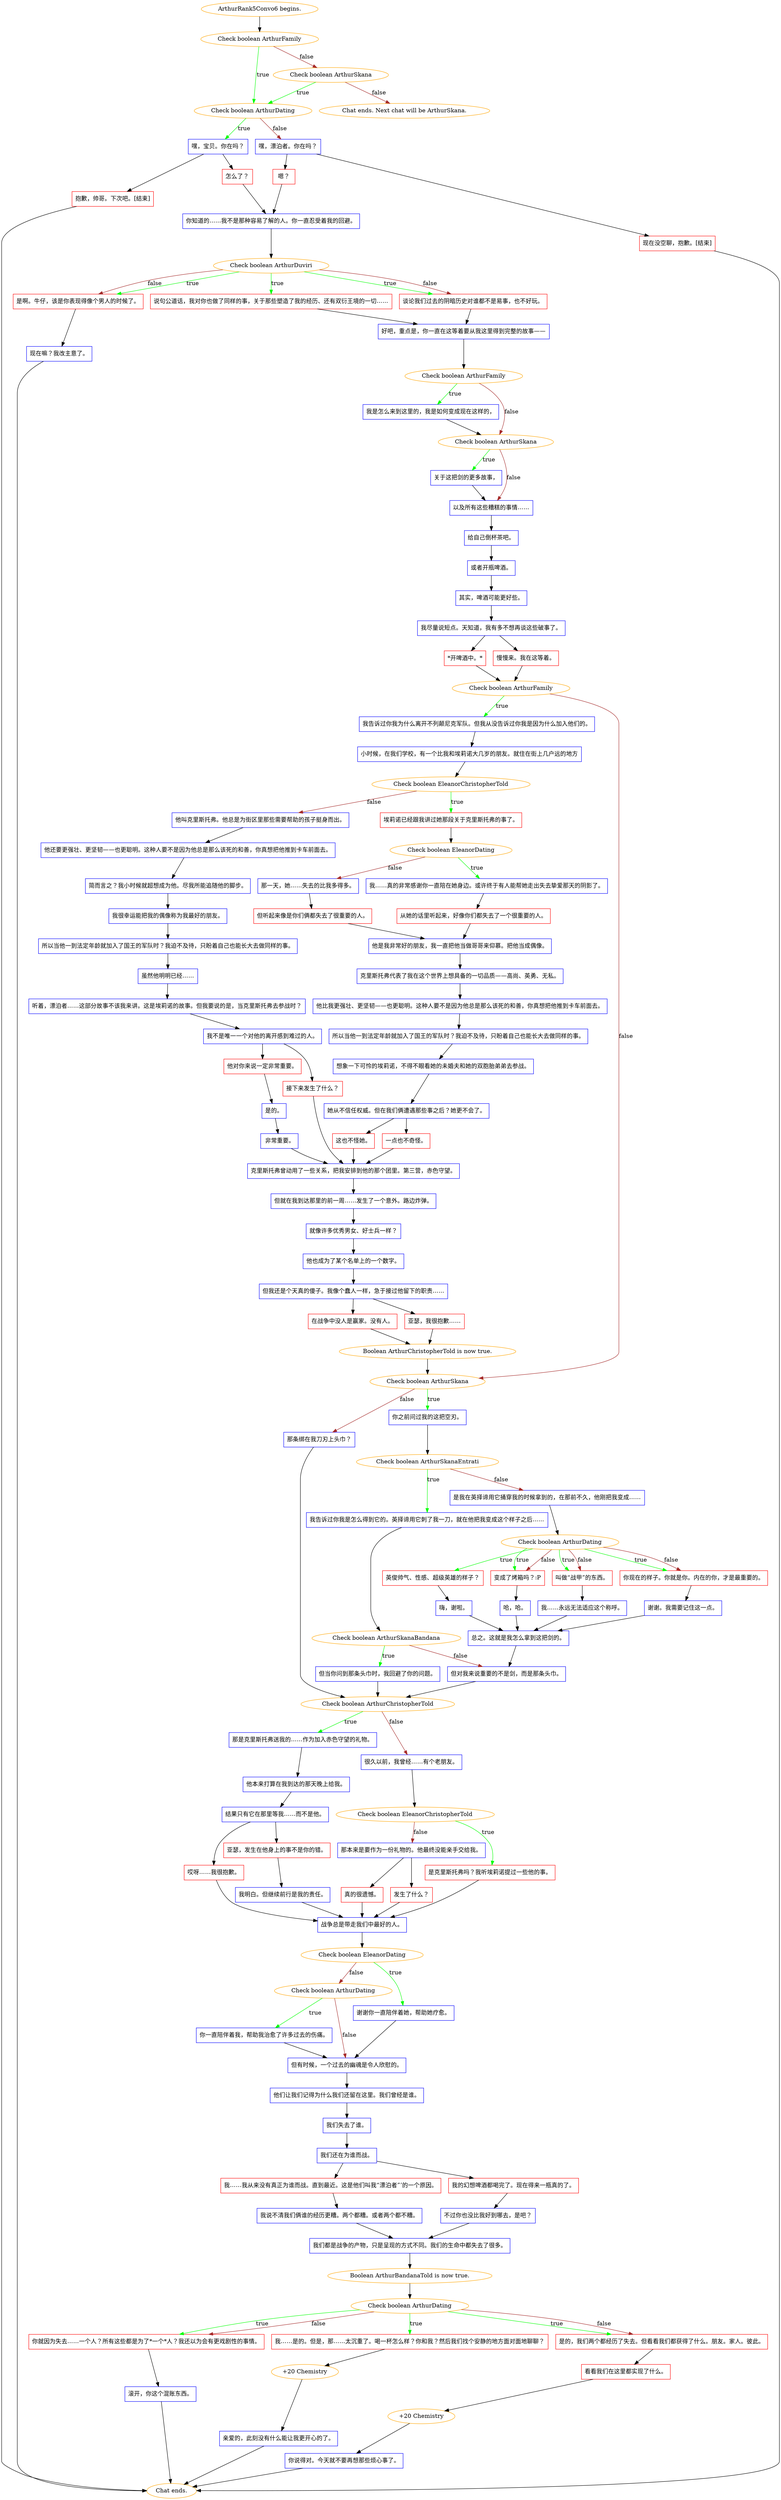 digraph {
	"ArthurRank5Convo6 begins." [color=orange];
		"ArthurRank5Convo6 begins." -> j2984817878;
	j2984817878 [label="Check boolean ArthurFamily",color=orange];
		j2984817878 -> j4157413420 [label=true,color=green];
		j2984817878 -> j3896239815 [label=false,color=brown];
	j4157413420 [label="Check boolean ArthurDating",color=orange];
		j4157413420 -> j3538442192 [label=true,color=green];
		j4157413420 -> j2863502483 [label=false,color=brown];
	j3896239815 [label="Check boolean ArthurSkana",color=orange];
		j3896239815 -> j4157413420 [label=true,color=green];
		j3896239815 -> "Chat ends. Next chat will be ArthurSkana." [label=false,color=brown];
	j3538442192 [label="嘿，宝贝。你在吗？",shape=box,color=blue];
		j3538442192 -> j266879586;
		j3538442192 -> j1198843683;
	j2863502483 [label="嘿，漂泊者。你在吗？",shape=box,color=blue];
		j2863502483 -> j289194699;
		j2863502483 -> j1798860137;
	"Chat ends. Next chat will be ArthurSkana." [color=orange];
	j266879586 [label="怎么了？",shape=box,color=red];
		j266879586 -> j853905621;
	j1198843683 [label="抱歉，帅哥。下次吧。[结束]",shape=box,color=red];
		j1198843683 -> "Chat ends.";
	j289194699 [label="嗯？",shape=box,color=red];
		j289194699 -> j853905621;
	j1798860137 [label="现在没空聊，抱歉。[结束]",shape=box,color=red];
		j1798860137 -> "Chat ends.";
	j853905621 [label="你知道的……我不是那种容易了解的人。你一直忍受着我的回避。",shape=box,color=blue];
		j853905621 -> j4268468579;
	"Chat ends." [color=orange];
	j4268468579 [label="Check boolean ArthurDuviri",color=orange];
		j4268468579 -> j2767045453 [label=true,color=green];
		j4268468579 -> j1148869449 [label=true,color=green];
		j4268468579 -> j3986655040 [label=true,color=green];
		j4268468579 -> j1148869449 [label=false,color=brown];
		j4268468579 -> j3986655040 [label=false,color=brown];
	j2767045453 [label="说句公道话，我对你也做了同样的事，关于那些塑造了我的经历、还有双衍王境的一切……",shape=box,color=red];
		j2767045453 -> j1412763320;
	j1148869449 [label="谈论我们过去的阴暗历史对谁都不是易事，也不好玩。",shape=box,color=red];
		j1148869449 -> j1412763320;
	j3986655040 [label="是啊。牛仔，该是你表现得像个男人的时候了。",shape=box,color=red];
		j3986655040 -> j4215539505;
	j1412763320 [label="好吧，重点是，你一直在这等着要从我这里得到完整的故事——",shape=box,color=blue];
		j1412763320 -> j3485586582;
	j4215539505 [label="现在嘛？我改主意了。",shape=box,color=blue];
		j4215539505 -> "Chat ends.";
	j3485586582 [label="Check boolean ArthurFamily",color=orange];
		j3485586582 -> j166579541 [label=true,color=green];
		j3485586582 -> j2796563639 [label=false,color=brown];
	j166579541 [label="我是怎么来到这里的，我是如何变成现在这样的，",shape=box,color=blue];
		j166579541 -> j2796563639;
	j2796563639 [label="Check boolean ArthurSkana",color=orange];
		j2796563639 -> j4231969907 [label=true,color=green];
		j2796563639 -> j3176909087 [label=false,color=brown];
	j4231969907 [label="关于这把剑的更多故事，",shape=box,color=blue];
		j4231969907 -> j3176909087;
	j3176909087 [label="以及所有这些糟糕的事情……",shape=box,color=blue];
		j3176909087 -> j2799786373;
	j2799786373 [label="给自己倒杯茶吧。",shape=box,color=blue];
		j2799786373 -> j1242309417;
	j1242309417 [label="或者开瓶啤酒。",shape=box,color=blue];
		j1242309417 -> j3148846461;
	j3148846461 [label="其实，啤酒可能更好些。",shape=box,color=blue];
		j3148846461 -> j1383979713;
	j1383979713 [label="我尽量说短点。天知道，我有多不想再谈这些破事了。",shape=box,color=blue];
		j1383979713 -> j568050324;
		j1383979713 -> j497480868;
	j568050324 [label="*开啤酒中。*",shape=box,color=red];
		j568050324 -> j4086938959;
	j497480868 [label="慢慢来。我在这等着。",shape=box,color=red];
		j497480868 -> j4086938959;
	j4086938959 [label="Check boolean ArthurFamily",color=orange];
		j4086938959 -> j3698645904 [label=true,color=green];
		j4086938959 -> j2087815095 [label=false,color=brown];
	j3698645904 [label="我告诉过你我为什么离开不列颠尼克军队。但我从没告诉过你我是因为什么加入他们的。",shape=box,color=blue];
		j3698645904 -> j609277900;
	j2087815095 [label="Check boolean ArthurSkana",color=orange];
		j2087815095 -> j3359897829 [label=true,color=green];
		j2087815095 -> j3320543566 [label=false,color=brown];
	j609277900 [label="小时候，在我们学校，有一个比我和埃莉诺大几岁的朋友。就住在街上几户远的地方",shape=box,color=blue];
		j609277900 -> j2612789419;
	j3359897829 [label="你之前问过我的这把空刃。",shape=box,color=blue];
		j3359897829 -> j573379373;
	j3320543566 [label="那条绑在我刀刃上头巾？",shape=box,color=blue];
		j3320543566 -> j2992697478;
	j2612789419 [label="Check boolean EleanorChristopherTold",color=orange];
		j2612789419 -> j58060455 [label=true,color=green];
		j2612789419 -> j4137373769 [label=false,color=brown];
	j573379373 [label="Check boolean ArthurSkanaEntrati",color=orange];
		j573379373 -> j3323693880 [label=true,color=green];
		j573379373 -> j2206177617 [label=false,color=brown];
	j2992697478 [label="Check boolean ArthurChristopherTold",color=orange];
		j2992697478 -> j1144026623 [label=true,color=green];
		j2992697478 -> j208866775 [label=false,color=brown];
	j58060455 [label="埃莉诺已经跟我讲过她那段关于克里斯托弗的事了。",shape=box,color=red];
		j58060455 -> j3942852527;
	j4137373769 [label="他叫克里斯托弗。他总是为街区里那些需要帮助的孩子挺身而出。",shape=box,color=blue];
		j4137373769 -> j1767238296;
	j3323693880 [label="我告诉过你我是怎么得到它的。英择谛用它刺了我一刀，就在他把我变成这个样子之后……",shape=box,color=blue];
		j3323693880 -> j1155178087;
	j2206177617 [label="是我在英择谛用它捅穿我的时候拿到的，在那前不久，他刚把我变成……",shape=box,color=blue];
		j2206177617 -> j2152665641;
	j1144026623 [label="那是克里斯托弗送我的……作为加入赤色守望的礼物。",shape=box,color=blue];
		j1144026623 -> j2444160089;
	j208866775 [label="很久以前，我曾经……有个老朋友。",shape=box,color=blue];
		j208866775 -> j48317872;
	j3942852527 [label="Check boolean EleanorDating",color=orange];
		j3942852527 -> j4100497836 [label=true,color=green];
		j3942852527 -> j3264077787 [label=false,color=brown];
	j1767238296 [label="他还要更强壮、更坚韧——也更聪明。这种人要不是因为他总是那么该死的和善，你真想把他推到卡车前面去。",shape=box,color=blue];
		j1767238296 -> j4003985584;
	j1155178087 [label="Check boolean ArthurSkanaBandana",color=orange];
		j1155178087 -> j3341507188 [label=true,color=green];
		j1155178087 -> j250063618 [label=false,color=brown];
	j2152665641 [label="Check boolean ArthurDating",color=orange];
		j2152665641 -> j1752345289 [label=true,color=green];
		j2152665641 -> j1917031477 [label=true,color=green];
		j2152665641 -> j3434120619 [label=true,color=green];
		j2152665641 -> j2711509467 [label=true,color=green];
		j2152665641 -> j1917031477 [label=false,color=brown];
		j2152665641 -> j3434120619 [label=false,color=brown];
		j2152665641 -> j2711509467 [label=false,color=brown];
	j2444160089 [label="他本来打算在我到达的那天晚上给我。",shape=box,color=blue];
		j2444160089 -> j1027028786;
	j48317872 [label="Check boolean EleanorChristopherTold",color=orange];
		j48317872 -> j1381847618 [label=true,color=green];
		j48317872 -> j2327820850 [label=false,color=brown];
	j4100497836 [label="我……真的非常感谢你一直陪在她身边。或许终于有人能帮她走出失去挚爱那天的阴影了。",shape=box,color=blue];
		j4100497836 -> j1043254682;
	j3264077787 [label="那一天，她……失去的比我多得多。",shape=box,color=blue];
		j3264077787 -> j3286050212;
	j4003985584 [label="简而言之？我小时候就超想成为他。尽我所能追随他的脚步。",shape=box,color=blue];
		j4003985584 -> j4144271751;
	j3341507188 [label="但当你问到那条头巾时，我回避了你的问题。",shape=box,color=blue];
		j3341507188 -> j2992697478;
	j250063618 [label="但对我来说重要的不是剑，而是那条头巾。",shape=box,color=blue];
		j250063618 -> j2992697478;
	j1752345289 [label="英俊帅气、性感、超级英雄的样子？",shape=box,color=red];
		j1752345289 -> j1252370105;
	j1917031477 [label="变成了烤箱吗？:P",shape=box,color=red];
		j1917031477 -> j3728888480;
	j3434120619 [label="叫做“战甲”的东西。",shape=box,color=red];
		j3434120619 -> j1868295933;
	j2711509467 [label="你现在的样子。你就是你。内在的你，才是最重要的。",shape=box,color=red];
		j2711509467 -> j1953347028;
	j1027028786 [label="结果只有它在那里等我……而不是他。",shape=box,color=blue];
		j1027028786 -> j2362616336;
		j1027028786 -> j3152041398;
	j1381847618 [label="是克里斯托弗吗？我听埃莉诺提过一些他的事。",shape=box,color=red];
		j1381847618 -> j3867000498;
	j2327820850 [label="那本来是要作为一份礼物的。他最终没能亲手交给我。",shape=box,color=blue];
		j2327820850 -> j500128520;
		j2327820850 -> j2232574527;
	j1043254682 [label="从她的话里听起来，好像你们都失去了一个很重要的人。",shape=box,color=red];
		j1043254682 -> j3835248398;
	j3286050212 [label="但听起来像是你们俩都失去了很重要的人。",shape=box,color=red];
		j3286050212 -> j3835248398;
	j4144271751 [label="我很幸运能把我的偶像称为我最好的朋友。",shape=box,color=blue];
		j4144271751 -> j4152266715;
	j1252370105 [label="嗨，谢啦。",shape=box,color=blue];
		j1252370105 -> j3067271751;
	j3728888480 [label="哈，哈。",shape=box,color=blue];
		j3728888480 -> j3067271751;
	j1868295933 [label="我……永远无法适应这个称呼。",shape=box,color=blue];
		j1868295933 -> j3067271751;
	j1953347028 [label="谢谢。我需要记住这一点。",shape=box,color=blue];
		j1953347028 -> j3067271751;
	j2362616336 [label="亚瑟，发生在他身上的事不是你的错。",shape=box,color=red];
		j2362616336 -> j242501388;
	j3152041398 [label="哎呀……我很抱歉。",shape=box,color=red];
		j3152041398 -> j3867000498;
	j3867000498 [label="战争总是带走我们中最好的人。",shape=box,color=blue];
		j3867000498 -> j2805899123;
	j500128520 [label="发生了什么？",shape=box,color=red];
		j500128520 -> j3867000498;
	j2232574527 [label="真的很遗憾。",shape=box,color=red];
		j2232574527 -> j3867000498;
	j3835248398 [label="他是我非常好的朋友，我一直把他当做哥哥来仰慕。把他当成偶像。",shape=box,color=blue];
		j3835248398 -> j2544789967;
	j4152266715 [label="所以当他一到法定年龄就加入了国王的军队时？我迫不及待，只盼着自己也能长大去做同样的事。",shape=box,color=blue];
		j4152266715 -> j2616340075;
	j3067271751 [label="总之。这就是我怎么拿到这把剑的。",shape=box,color=blue];
		j3067271751 -> j250063618;
	j242501388 [label="我明白。但继续前行是我的责任。",shape=box,color=blue];
		j242501388 -> j3867000498;
	j2805899123 [label="Check boolean EleanorDating",color=orange];
		j2805899123 -> j2360440468 [label=true,color=green];
		j2805899123 -> j2168071639 [label=false,color=brown];
	j2544789967 [label="克里斯托弗代表了我在这个世界上想具备的一切品质——高尚、英勇、无私。",shape=box,color=blue];
		j2544789967 -> j1109966134;
	j2616340075 [label="虽然他明明已经……",shape=box,color=blue];
		j2616340075 -> j36060319;
	j2360440468 [label="谢谢你一直陪伴着她，帮助她疗愈。",shape=box,color=blue];
		j2360440468 -> j3512862454;
	j2168071639 [label="Check boolean ArthurDating",color=orange];
		j2168071639 -> j899084466 [label=true,color=green];
		j2168071639 -> j3512862454 [label=false,color=brown];
	j1109966134 [label="他比我更强壮、更坚韧——也更聪明。这种人要不是因为他总是那么该死的和善，你真想把他推到卡车前面去。",shape=box,color=blue];
		j1109966134 -> j2334378282;
	j36060319 [label="听着，漂泊者……这部分故事不该我来讲。这是埃莉诺的故事。但我要说的是，当克里斯托弗去参战时？",shape=box,color=blue];
		j36060319 -> j2744644287;
	j3512862454 [label="但有时候，一个过去的幽魂是令人欣慰的。",shape=box,color=blue];
		j3512862454 -> j1867537423;
	j899084466 [label="你一直陪伴着我，帮助我治愈了许多过去的伤痛。",shape=box,color=blue];
		j899084466 -> j3512862454;
	j2334378282 [label="所以当他一到法定年龄就加入了国王的军队时？我迫不及待，只盼着自己也能长大去做同样的事。",shape=box,color=blue];
		j2334378282 -> j3673403481;
	j2744644287 [label="我不是唯一一个对他的离开感到难过的人。",shape=box,color=blue];
		j2744644287 -> j2287121453;
		j2744644287 -> j582901738;
	j1867537423 [label="他们让我们记得为什么我们还留在这里。我们曾经是谁。",shape=box,color=blue];
		j1867537423 -> j1598369128;
	j3673403481 [label="想象一下可怜的埃莉诺，不得不眼看她的未婚夫和她的双胞胎弟弟去参战。",shape=box,color=blue];
		j3673403481 -> j2921977436;
	j2287121453 [label="他对你来说一定非常重要。",shape=box,color=red];
		j2287121453 -> j852713661;
	j582901738 [label="接下来发生了什么？",shape=box,color=red];
		j582901738 -> j2956734728;
	j1598369128 [label="我们失去了谁。",shape=box,color=blue];
		j1598369128 -> j2738785487;
	j2921977436 [label="她从不信任权威。但在我们俩遭遇那些事之后？她更不会了。",shape=box,color=blue];
		j2921977436 -> j2592251000;
		j2921977436 -> j2324425019;
	j852713661 [label="是的。",shape=box,color=blue];
		j852713661 -> j2018826203;
	j2956734728 [label="克里斯托弗曾动用了一些关系，把我安排到他的那个团里。第三营，赤色守望。",shape=box,color=blue];
		j2956734728 -> j2341543298;
	j2738785487 [label="我们还在为谁而战。",shape=box,color=blue];
		j2738785487 -> j1189843212;
		j2738785487 -> j3356790517;
	j2592251000 [label="这也不怪她。",shape=box,color=red];
		j2592251000 -> j2956734728;
	j2324425019 [label="一点也不奇怪。",shape=box,color=red];
		j2324425019 -> j2956734728;
	j2018826203 [label=" 非常重要。",shape=box,color=blue];
		j2018826203 -> j2956734728;
	j2341543298 [label="但就在我到达那里的前一周……发生了一个意外。路边炸弹。",shape=box,color=blue];
		j2341543298 -> j915513686;
	j1189843212 [label="我……我从来没有真正为谁而战。直到最近。这是他们叫我“漂泊者”’的一个原因。",shape=box,color=red];
		j1189843212 -> j3393136094;
	j3356790517 [label="我的幻想啤酒都喝完了。现在得来一瓶真的了。",shape=box,color=red];
		j3356790517 -> j2580144219;
	j915513686 [label="就像许多优秀男女、好士兵一样？",shape=box,color=blue];
		j915513686 -> j3942432779;
	j3393136094 [label="我说不清我们俩谁的经历更糟。两个都糟。或者两个都不糟。",shape=box,color=blue];
		j3393136094 -> j3820410134;
	j2580144219 [label="不过你也没比我好到哪去，是吧？",shape=box,color=blue];
		j2580144219 -> j3820410134;
	j3942432779 [label="他也成为了某个名单上的一个数字。",shape=box,color=blue];
		j3942432779 -> j1392325264;
	j3820410134 [label="我们都是战争的产物，只是呈现的方式不同。我们的生命中都失去了很多。",shape=box,color=blue];
		j3820410134 -> j1281364465;
	j1392325264 [label="但我还是个天真的傻子。我像个蠢人一样，急于接过他留下的职责……",shape=box,color=blue];
		j1392325264 -> j717513206;
		j1392325264 -> j4273977788;
	j1281364465 [label="Boolean ArthurBandanaTold is now true.",color=orange];
		j1281364465 -> j3448648322;
	j717513206 [label="亚瑟，我很抱歉……",shape=box,color=red];
		j717513206 -> j2305865120;
	j4273977788 [label="在战争中没人是赢家。没有人。",shape=box,color=red];
		j4273977788 -> j2305865120;
	j3448648322 [label="Check boolean ArthurDating",color=orange];
		j3448648322 -> j376899843 [label=true,color=green];
		j3448648322 -> j271000713 [label=true,color=green];
		j3448648322 -> j2522502263 [label=true,color=green];
		j3448648322 -> j271000713 [label=false,color=brown];
		j3448648322 -> j2522502263 [label=false,color=brown];
	j2305865120 [label="Boolean ArthurChristopherTold is now true.",color=orange];
		j2305865120 -> j2087815095;
	j376899843 [label="我……是的。但是，那……太沉重了。喝一杯怎么样？你和我？然后我们找个安静的地方面对面地聊聊？",shape=box,color=red];
		j376899843 -> j3013147079;
	j271000713 [label="是的，我们两个都经历了失去。但看看我们都获得了什么。朋友。家人。彼此。",shape=box,color=red];
		j271000713 -> j4156020268;
	j2522502263 [label="你就因为失去……一个人？所有这些都是为了*一个*人？我还以为会有更戏剧性的事情。",shape=box,color=red];
		j2522502263 -> j1660212583;
	j3013147079 [label="+20 Chemistry",color=orange];
		j3013147079 -> j3725329347;
	j4156020268 [label="看看我们在这里都实现了什么。",shape=box,color=red];
		j4156020268 -> j608278794;
	j1660212583 [label="滚开，你这个混账东西。",shape=box,color=blue];
		j1660212583 -> "Chat ends.";
	j3725329347 [label="亲爱的，此刻没有什么能让我更开心的了。",shape=box,color=blue];
		j3725329347 -> "Chat ends.";
	j608278794 [label="+20 Chemistry",color=orange];
		j608278794 -> j1156910812;
	j1156910812 [label="你说得对。今天就不要再想那些烦心事了。",shape=box,color=blue];
		j1156910812 -> "Chat ends.";
}